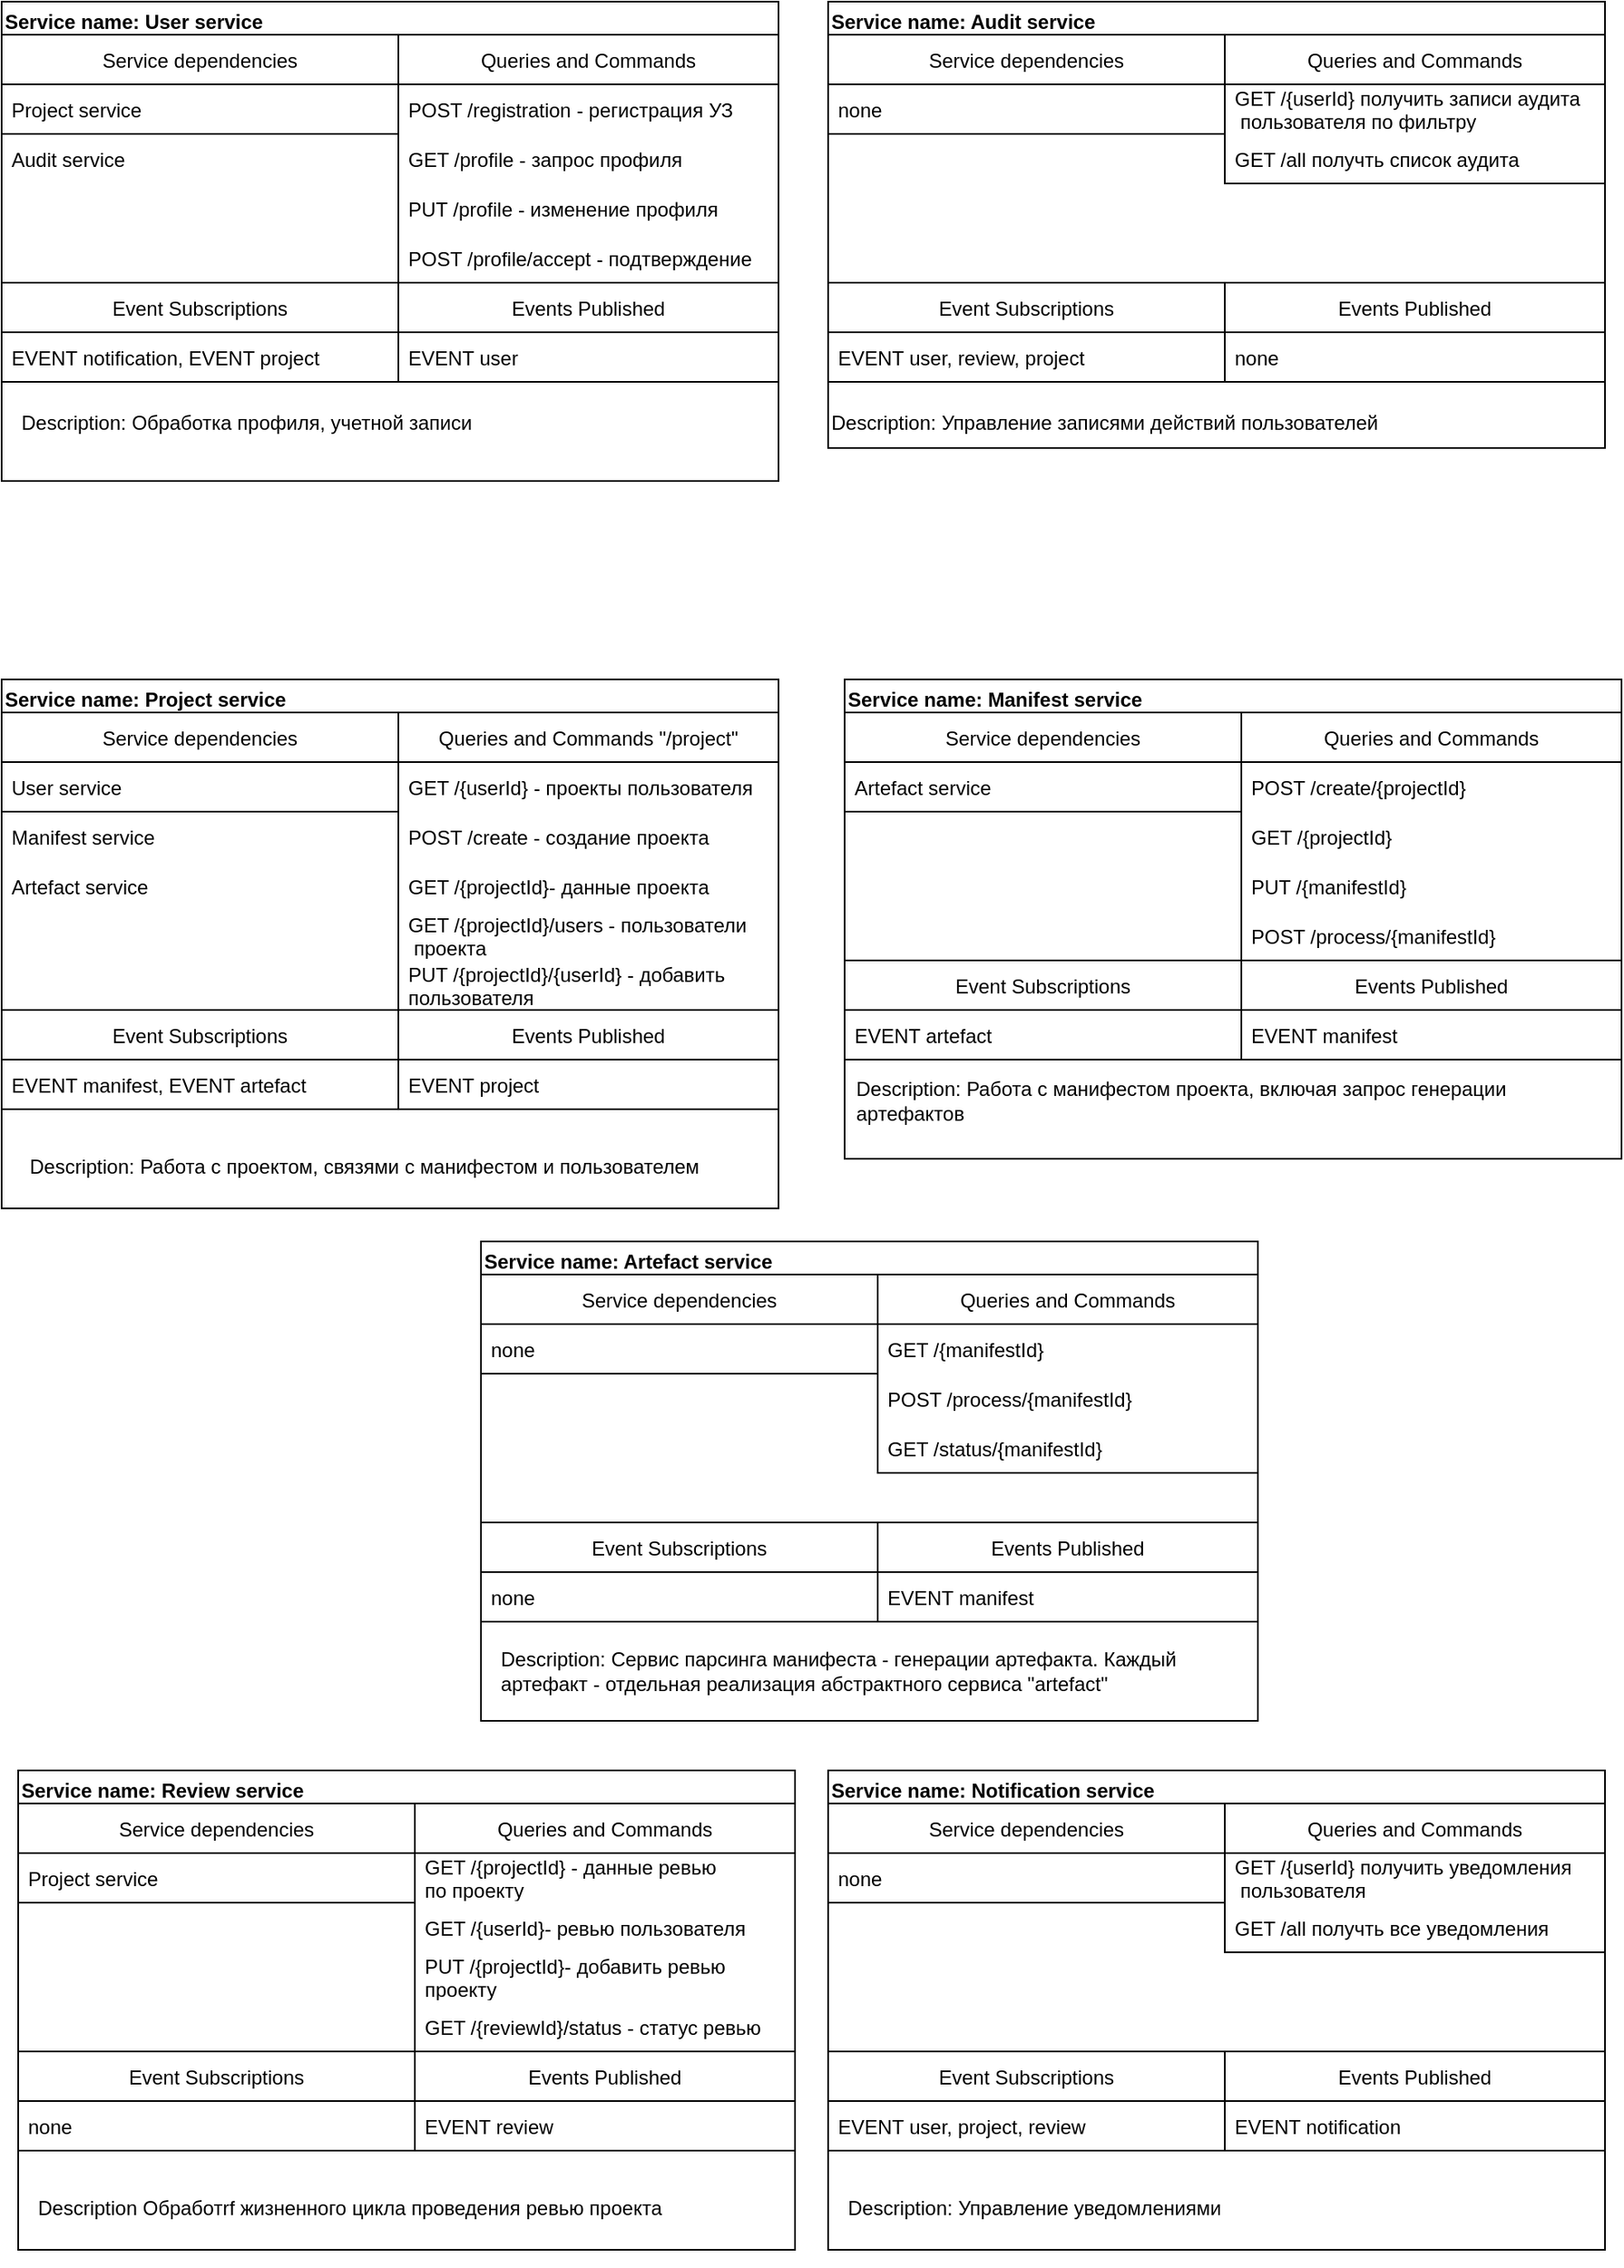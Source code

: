 <mxfile version="24.7.8">
  <diagram id="0mUDbDQYY5CWNxERGzPp" name="Page-1">
    <mxGraphModel dx="2085" dy="1854" grid="1" gridSize="10" guides="1" tooltips="1" connect="1" arrows="1" fold="1" page="1" pageScale="1" pageWidth="850" pageHeight="1100" math="0" shadow="0">
      <root>
        <mxCell id="0" />
        <mxCell id="1" parent="0" />
        <mxCell id="2" value="Service name: User service" style="swimlane;align=left;" parent="1" vertex="1">
          <mxGeometry x="-830" y="-200" width="470" height="290" as="geometry" />
        </mxCell>
        <mxCell id="7" value="Service dependencies" style="swimlane;fontStyle=0;childLayout=stackLayout;horizontal=1;startSize=30;horizontalStack=0;resizeParent=1;resizeParentMax=0;resizeLast=0;collapsible=1;marginBottom=0;" parent="2" vertex="1">
          <mxGeometry y="20" width="240" height="60" as="geometry" />
        </mxCell>
        <mxCell id="8" value="Project service" style="text;strokeColor=none;fillColor=none;align=left;verticalAlign=middle;spacingLeft=4;spacingRight=4;overflow=hidden;points=[[0,0.5],[1,0.5]];portConstraint=eastwest;rotatable=0;" parent="7" vertex="1">
          <mxGeometry y="30" width="240" height="30" as="geometry" />
        </mxCell>
        <mxCell id="11" value="Queries and Commands" style="swimlane;fontStyle=0;childLayout=stackLayout;horizontal=1;startSize=30;horizontalStack=0;resizeParent=1;resizeParentMax=0;resizeLast=0;collapsible=1;marginBottom=0;" parent="2" vertex="1">
          <mxGeometry x="240" y="20" width="230" height="150" as="geometry" />
        </mxCell>
        <mxCell id="12" value="POST /registration - регистрация УЗ" style="text;strokeColor=none;fillColor=none;align=left;verticalAlign=middle;spacingLeft=4;spacingRight=4;overflow=hidden;points=[[0,0.5],[1,0.5]];portConstraint=eastwest;rotatable=0;" parent="11" vertex="1">
          <mxGeometry y="30" width="230" height="30" as="geometry" />
        </mxCell>
        <mxCell id="13" value="GET /profile - запрос профиля" style="text;strokeColor=none;fillColor=none;align=left;verticalAlign=middle;spacingLeft=4;spacingRight=4;overflow=hidden;points=[[0,0.5],[1,0.5]];portConstraint=eastwest;rotatable=0;" parent="11" vertex="1">
          <mxGeometry y="60" width="230" height="30" as="geometry" />
        </mxCell>
        <mxCell id="14" value="PUT /profile - изменение профиля" style="text;strokeColor=none;fillColor=none;align=left;verticalAlign=middle;spacingLeft=4;spacingRight=4;overflow=hidden;points=[[0,0.5],[1,0.5]];portConstraint=eastwest;rotatable=0;" parent="11" vertex="1">
          <mxGeometry y="90" width="230" height="30" as="geometry" />
        </mxCell>
        <mxCell id="49" value="POST /profile/accept - подтверждение " style="text;strokeColor=none;fillColor=none;align=left;verticalAlign=middle;spacingLeft=4;spacingRight=4;overflow=hidden;points=[[0,0.5],[1,0.5]];portConstraint=eastwest;rotatable=0;" parent="11" vertex="1">
          <mxGeometry y="120" width="230" height="30" as="geometry" />
        </mxCell>
        <mxCell id="15" value="Event Subscriptions" style="swimlane;fontStyle=0;childLayout=stackLayout;horizontal=1;startSize=30;horizontalStack=0;resizeParent=1;resizeParentMax=0;resizeLast=0;collapsible=1;marginBottom=0;" parent="2" vertex="1">
          <mxGeometry y="170" width="240" height="60" as="geometry" />
        </mxCell>
        <mxCell id="16" value="EVENT notification, EVENT project" style="text;strokeColor=none;fillColor=none;align=left;verticalAlign=middle;spacingLeft=4;spacingRight=4;overflow=hidden;points=[[0,0.5],[1,0.5]];portConstraint=eastwest;rotatable=0;" parent="15" vertex="1">
          <mxGeometry y="30" width="240" height="30" as="geometry" />
        </mxCell>
        <mxCell id="19" value="Events Published" style="swimlane;fontStyle=0;childLayout=stackLayout;horizontal=1;startSize=30;horizontalStack=0;resizeParent=1;resizeParentMax=0;resizeLast=0;collapsible=1;marginBottom=0;" parent="2" vertex="1">
          <mxGeometry x="240" y="170" width="230" height="60" as="geometry" />
        </mxCell>
        <mxCell id="20" value="EVENT user" style="text;strokeColor=none;fillColor=none;align=left;verticalAlign=middle;spacingLeft=4;spacingRight=4;overflow=hidden;points=[[0,0.5],[1,0.5]];portConstraint=eastwest;rotatable=0;" parent="19" vertex="1">
          <mxGeometry y="30" width="230" height="30" as="geometry" />
        </mxCell>
        <mxCell id="1xdi0xxOt1_PwsO-M3Pz-174" value="Description: Обработка профиля, учетной записи" style="text;html=1;align=left;verticalAlign=middle;whiteSpace=wrap;rounded=0;" parent="2" vertex="1">
          <mxGeometry x="10" y="240" width="440" height="30" as="geometry" />
        </mxCell>
        <mxCell id="PumcNvYcDdkuTD3eGxSo-167" value="Audit service" style="text;strokeColor=none;fillColor=none;align=left;verticalAlign=middle;spacingLeft=4;spacingRight=4;overflow=hidden;points=[[0,0.5],[1,0.5]];portConstraint=eastwest;rotatable=0;" vertex="1" parent="2">
          <mxGeometry y="80" width="240" height="30" as="geometry" />
        </mxCell>
        <mxCell id="23" value="Service name: Project service" style="swimlane;align=left;" parent="1" vertex="1">
          <mxGeometry x="-830" y="210" width="470" height="320" as="geometry" />
        </mxCell>
        <mxCell id="24" value="Service dependencies" style="swimlane;fontStyle=0;childLayout=stackLayout;horizontal=1;startSize=30;horizontalStack=0;resizeParent=1;resizeParentMax=0;resizeLast=0;collapsible=1;marginBottom=0;" parent="23" vertex="1">
          <mxGeometry y="20" width="240" height="60" as="geometry" />
        </mxCell>
        <mxCell id="25" value="User service" style="text;strokeColor=none;fillColor=none;align=left;verticalAlign=middle;spacingLeft=4;spacingRight=4;overflow=hidden;points=[[0,0.5],[1,0.5]];portConstraint=eastwest;rotatable=0;" parent="24" vertex="1">
          <mxGeometry y="30" width="240" height="30" as="geometry" />
        </mxCell>
        <mxCell id="26" value="Queries and Commands &quot;/project&quot;" style="swimlane;fontStyle=0;childLayout=stackLayout;horizontal=1;startSize=30;horizontalStack=0;resizeParent=1;resizeParentMax=0;resizeLast=0;collapsible=1;marginBottom=0;" parent="23" vertex="1">
          <mxGeometry x="240" y="20" width="230" height="180" as="geometry" />
        </mxCell>
        <mxCell id="27" value="GET /{userId} - проекты пользователя" style="text;strokeColor=none;fillColor=none;align=left;verticalAlign=middle;spacingLeft=4;spacingRight=4;overflow=hidden;points=[[0,0.5],[1,0.5]];portConstraint=eastwest;rotatable=0;" parent="26" vertex="1">
          <mxGeometry y="30" width="230" height="30" as="geometry" />
        </mxCell>
        <mxCell id="28" value="POST /create - создание проекта" style="text;strokeColor=none;fillColor=none;align=left;verticalAlign=middle;spacingLeft=4;spacingRight=4;overflow=hidden;points=[[0,0.5],[1,0.5]];portConstraint=eastwest;rotatable=0;" parent="26" vertex="1">
          <mxGeometry y="60" width="230" height="30" as="geometry" />
        </mxCell>
        <mxCell id="29" value="GET /{projectId}- данные проекта" style="text;strokeColor=none;fillColor=none;align=left;verticalAlign=middle;spacingLeft=4;spacingRight=4;overflow=hidden;points=[[0,0.5],[1,0.5]];portConstraint=eastwest;rotatable=0;" parent="26" vertex="1">
          <mxGeometry y="90" width="230" height="30" as="geometry" />
        </mxCell>
        <mxCell id="34" value="GET /{projectId}/users - пользователи&#xa; проекта " style="text;strokeColor=none;fillColor=none;align=left;verticalAlign=middle;spacingLeft=4;spacingRight=4;overflow=hidden;points=[[0,0.5],[1,0.5]];portConstraint=eastwest;rotatable=0;" parent="26" vertex="1">
          <mxGeometry y="120" width="230" height="30" as="geometry" />
        </mxCell>
        <mxCell id="PumcNvYcDdkuTD3eGxSo-170" value="PUT /{projectId}/{userId} - добавить &#xa;пользователя" style="text;strokeColor=none;fillColor=none;align=left;verticalAlign=middle;spacingLeft=4;spacingRight=4;overflow=hidden;points=[[0,0.5],[1,0.5]];portConstraint=eastwest;rotatable=0;" vertex="1" parent="26">
          <mxGeometry y="150" width="230" height="30" as="geometry" />
        </mxCell>
        <mxCell id="30" value="Event Subscriptions" style="swimlane;fontStyle=0;childLayout=stackLayout;horizontal=1;startSize=30;horizontalStack=0;resizeParent=1;resizeParentMax=0;resizeLast=0;collapsible=1;marginBottom=0;" parent="23" vertex="1">
          <mxGeometry y="200" width="240" height="60" as="geometry" />
        </mxCell>
        <mxCell id="31" value="EVENT manifest, EVENT artefact" style="text;strokeColor=none;fillColor=none;align=left;verticalAlign=middle;spacingLeft=4;spacingRight=4;overflow=hidden;points=[[0,0.5],[1,0.5]];portConstraint=eastwest;rotatable=0;" parent="30" vertex="1">
          <mxGeometry y="30" width="240" height="30" as="geometry" />
        </mxCell>
        <mxCell id="32" value="Events Published" style="swimlane;fontStyle=0;childLayout=stackLayout;horizontal=1;startSize=30;horizontalStack=0;resizeParent=1;resizeParentMax=0;resizeLast=0;collapsible=1;marginBottom=0;" parent="23" vertex="1">
          <mxGeometry x="240" y="200" width="230" height="60" as="geometry" />
        </mxCell>
        <mxCell id="33" value="EVENT project" style="text;strokeColor=none;fillColor=none;align=left;verticalAlign=middle;spacingLeft=4;spacingRight=4;overflow=hidden;points=[[0,0.5],[1,0.5]];portConstraint=eastwest;rotatable=0;" parent="32" vertex="1">
          <mxGeometry y="30" width="230" height="30" as="geometry" />
        </mxCell>
        <mxCell id="35" value="Manifest service" style="text;strokeColor=none;fillColor=none;align=left;verticalAlign=middle;spacingLeft=4;spacingRight=4;overflow=hidden;points=[[0,0.5],[1,0.5]];portConstraint=eastwest;rotatable=0;" parent="23" vertex="1">
          <mxGeometry y="80" width="240" height="30" as="geometry" />
        </mxCell>
        <mxCell id="1xdi0xxOt1_PwsO-M3Pz-175" value="Description: Работа с проектом, связями с манифестом и пользователем" style="text;html=1;align=left;verticalAlign=middle;whiteSpace=wrap;rounded=0;" parent="23" vertex="1">
          <mxGeometry x="15" y="280" width="440" height="30" as="geometry" />
        </mxCell>
        <mxCell id="PumcNvYcDdkuTD3eGxSo-168" value="Artefact service" style="text;strokeColor=none;fillColor=none;align=left;verticalAlign=middle;spacingLeft=4;spacingRight=4;overflow=hidden;points=[[0,0.5],[1,0.5]];portConstraint=eastwest;rotatable=0;" vertex="1" parent="23">
          <mxGeometry y="110" width="240" height="30" as="geometry" />
        </mxCell>
        <mxCell id="36" value="Service name: Manifest service" style="swimlane;align=left;" parent="1" vertex="1">
          <mxGeometry x="-320" y="210" width="470" height="290" as="geometry" />
        </mxCell>
        <mxCell id="37" value="Service dependencies" style="swimlane;fontStyle=0;childLayout=stackLayout;horizontal=1;startSize=30;horizontalStack=0;resizeParent=1;resizeParentMax=0;resizeLast=0;collapsible=1;marginBottom=0;" parent="36" vertex="1">
          <mxGeometry y="20" width="240" height="60" as="geometry" />
        </mxCell>
        <mxCell id="PumcNvYcDdkuTD3eGxSo-171" value="Artefact service" style="text;strokeColor=none;fillColor=none;align=left;verticalAlign=middle;spacingLeft=4;spacingRight=4;overflow=hidden;points=[[0,0.5],[1,0.5]];portConstraint=eastwest;rotatable=0;" vertex="1" parent="37">
          <mxGeometry y="30" width="240" height="30" as="geometry" />
        </mxCell>
        <mxCell id="39" value="Queries and Commands" style="swimlane;fontStyle=0;childLayout=stackLayout;horizontal=1;startSize=30;horizontalStack=0;resizeParent=1;resizeParentMax=0;resizeLast=0;collapsible=1;marginBottom=0;" parent="36" vertex="1">
          <mxGeometry x="240" y="20" width="230" height="150" as="geometry" />
        </mxCell>
        <mxCell id="40" value="POST /create/{projectId}" style="text;strokeColor=none;fillColor=none;align=left;verticalAlign=middle;spacingLeft=4;spacingRight=4;overflow=hidden;points=[[0,0.5],[1,0.5]];portConstraint=eastwest;rotatable=0;" parent="39" vertex="1">
          <mxGeometry y="30" width="230" height="30" as="geometry" />
        </mxCell>
        <mxCell id="41" value="GET /{projectId}" style="text;strokeColor=none;fillColor=none;align=left;verticalAlign=middle;spacingLeft=4;spacingRight=4;overflow=hidden;points=[[0,0.5],[1,0.5]];portConstraint=eastwest;rotatable=0;" parent="39" vertex="1">
          <mxGeometry y="60" width="230" height="30" as="geometry" />
        </mxCell>
        <mxCell id="42" value="PUT /{manifestId}" style="text;strokeColor=none;fillColor=none;align=left;verticalAlign=middle;spacingLeft=4;spacingRight=4;overflow=hidden;points=[[0,0.5],[1,0.5]];portConstraint=eastwest;rotatable=0;" parent="39" vertex="1">
          <mxGeometry y="90" width="230" height="30" as="geometry" />
        </mxCell>
        <mxCell id="43" value="POST /process/{manifestId}" style="text;strokeColor=none;fillColor=none;align=left;verticalAlign=middle;spacingLeft=4;spacingRight=4;overflow=hidden;points=[[0,0.5],[1,0.5]];portConstraint=eastwest;rotatable=0;" parent="39" vertex="1">
          <mxGeometry y="120" width="230" height="30" as="geometry" />
        </mxCell>
        <mxCell id="44" value="Event Subscriptions" style="swimlane;fontStyle=0;childLayout=stackLayout;horizontal=1;startSize=30;horizontalStack=0;resizeParent=1;resizeParentMax=0;resizeLast=0;collapsible=1;marginBottom=0;" parent="36" vertex="1">
          <mxGeometry y="170" width="240" height="60" as="geometry" />
        </mxCell>
        <mxCell id="45" value="EVENT artefact" style="text;strokeColor=none;fillColor=none;align=left;verticalAlign=middle;spacingLeft=4;spacingRight=4;overflow=hidden;points=[[0,0.5],[1,0.5]];portConstraint=eastwest;rotatable=0;" parent="44" vertex="1">
          <mxGeometry y="30" width="240" height="30" as="geometry" />
        </mxCell>
        <mxCell id="46" value="Events Published" style="swimlane;fontStyle=0;childLayout=stackLayout;horizontal=1;startSize=30;horizontalStack=0;resizeParent=1;resizeParentMax=0;resizeLast=0;collapsible=1;marginBottom=0;" parent="36" vertex="1">
          <mxGeometry x="240" y="170" width="230" height="60" as="geometry" />
        </mxCell>
        <mxCell id="47" value="EVENT manifest" style="text;strokeColor=none;fillColor=none;align=left;verticalAlign=middle;spacingLeft=4;spacingRight=4;overflow=hidden;points=[[0,0.5],[1,0.5]];portConstraint=eastwest;rotatable=0;" parent="46" vertex="1">
          <mxGeometry y="30" width="230" height="30" as="geometry" />
        </mxCell>
        <mxCell id="1xdi0xxOt1_PwsO-M3Pz-176" value="Description: Работа с манифестом проекта, включая запрос генерации артефактов" style="text;html=1;align=left;verticalAlign=middle;whiteSpace=wrap;rounded=0;" parent="36" vertex="1">
          <mxGeometry x="5" y="240" width="445" height="30" as="geometry" />
        </mxCell>
        <mxCell id="51" value="Service name: Artefact service" style="swimlane;align=left;" parent="1" vertex="1">
          <mxGeometry x="-540" y="550" width="470" height="290" as="geometry" />
        </mxCell>
        <mxCell id="52" value="Service dependencies" style="swimlane;fontStyle=0;childLayout=stackLayout;horizontal=1;startSize=30;horizontalStack=0;resizeParent=1;resizeParentMax=0;resizeLast=0;collapsible=1;marginBottom=0;" parent="51" vertex="1">
          <mxGeometry y="20" width="240" height="60" as="geometry" />
        </mxCell>
        <mxCell id="64" value="none" style="text;strokeColor=none;fillColor=none;align=left;verticalAlign=middle;spacingLeft=4;spacingRight=4;overflow=hidden;points=[[0,0.5],[1,0.5]];portConstraint=eastwest;rotatable=0;" parent="52" vertex="1">
          <mxGeometry y="30" width="240" height="30" as="geometry" />
        </mxCell>
        <mxCell id="54" value="Queries and Commands" style="swimlane;fontStyle=0;childLayout=stackLayout;horizontal=1;startSize=30;horizontalStack=0;resizeParent=1;resizeParentMax=0;resizeLast=0;collapsible=1;marginBottom=0;" parent="51" vertex="1">
          <mxGeometry x="240" y="20" width="230" height="120" as="geometry" />
        </mxCell>
        <mxCell id="55" value="GET /{manifestId}" style="text;strokeColor=none;fillColor=none;align=left;verticalAlign=middle;spacingLeft=4;spacingRight=4;overflow=hidden;points=[[0,0.5],[1,0.5]];portConstraint=eastwest;rotatable=0;" parent="54" vertex="1">
          <mxGeometry y="30" width="230" height="30" as="geometry" />
        </mxCell>
        <mxCell id="56" value="POST /process/{manifestId}" style="text;strokeColor=none;fillColor=none;align=left;verticalAlign=middle;spacingLeft=4;spacingRight=4;overflow=hidden;points=[[0,0.5],[1,0.5]];portConstraint=eastwest;rotatable=0;" parent="54" vertex="1">
          <mxGeometry y="60" width="230" height="30" as="geometry" />
        </mxCell>
        <mxCell id="58" value="GET /status/{manifestId}" style="text;strokeColor=none;fillColor=none;align=left;verticalAlign=middle;spacingLeft=4;spacingRight=4;overflow=hidden;points=[[0,0.5],[1,0.5]];portConstraint=eastwest;rotatable=0;" parent="54" vertex="1">
          <mxGeometry y="90" width="230" height="30" as="geometry" />
        </mxCell>
        <mxCell id="59" value="Event Subscriptions" style="swimlane;fontStyle=0;childLayout=stackLayout;horizontal=1;startSize=30;horizontalStack=0;resizeParent=1;resizeParentMax=0;resizeLast=0;collapsible=1;marginBottom=0;" parent="51" vertex="1">
          <mxGeometry y="170" width="240" height="60" as="geometry" />
        </mxCell>
        <mxCell id="60" value="none" style="text;strokeColor=none;fillColor=none;align=left;verticalAlign=middle;spacingLeft=4;spacingRight=4;overflow=hidden;points=[[0,0.5],[1,0.5]];portConstraint=eastwest;rotatable=0;" parent="59" vertex="1">
          <mxGeometry y="30" width="240" height="30" as="geometry" />
        </mxCell>
        <mxCell id="61" value="Events Published" style="swimlane;fontStyle=0;childLayout=stackLayout;horizontal=1;startSize=30;horizontalStack=0;resizeParent=1;resizeParentMax=0;resizeLast=0;collapsible=1;marginBottom=0;" parent="51" vertex="1">
          <mxGeometry x="240" y="170" width="230" height="60" as="geometry" />
        </mxCell>
        <mxCell id="62" value="EVENT manifest" style="text;strokeColor=none;fillColor=none;align=left;verticalAlign=middle;spacingLeft=4;spacingRight=4;overflow=hidden;points=[[0,0.5],[1,0.5]];portConstraint=eastwest;rotatable=0;" parent="61" vertex="1">
          <mxGeometry y="30" width="230" height="30" as="geometry" />
        </mxCell>
        <mxCell id="1xdi0xxOt1_PwsO-M3Pz-171" value="Description: Сервис парсинга манифеста - генерации артефакта. Каждый артефакт - отдельная реализация абстрактного сервиса &quot;artefact&quot;" style="text;html=1;align=left;verticalAlign=middle;whiteSpace=wrap;rounded=0;" parent="51" vertex="1">
          <mxGeometry x="10" y="245" width="440" height="30" as="geometry" />
        </mxCell>
        <mxCell id="65" value="Service name: Audit service" style="swimlane;align=left;" parent="1" vertex="1">
          <mxGeometry x="-330" y="-200" width="470" height="270" as="geometry" />
        </mxCell>
        <mxCell id="66" value="Service dependencies" style="swimlane;fontStyle=0;childLayout=stackLayout;horizontal=1;startSize=30;horizontalStack=0;resizeParent=1;resizeParentMax=0;resizeLast=0;collapsible=1;marginBottom=0;" parent="65" vertex="1">
          <mxGeometry y="20" width="240" height="60" as="geometry" />
        </mxCell>
        <mxCell id="76" value="none" style="text;strokeColor=none;fillColor=none;align=left;verticalAlign=middle;spacingLeft=4;spacingRight=4;overflow=hidden;points=[[0,0.5],[1,0.5]];portConstraint=eastwest;rotatable=0;" parent="66" vertex="1">
          <mxGeometry y="30" width="240" height="30" as="geometry" />
        </mxCell>
        <mxCell id="68" value="Queries and Commands" style="swimlane;fontStyle=0;childLayout=stackLayout;horizontal=1;startSize=30;horizontalStack=0;resizeParent=1;resizeParentMax=0;resizeLast=0;collapsible=1;marginBottom=0;" parent="65" vertex="1">
          <mxGeometry x="240" y="20" width="230" height="90" as="geometry" />
        </mxCell>
        <mxCell id="PumcNvYcDdkuTD3eGxSo-173" value="GET /{userId} получить записи аудита&#xa; пользователя по фильтру" style="text;strokeColor=none;fillColor=none;align=left;verticalAlign=middle;spacingLeft=4;spacingRight=4;overflow=hidden;points=[[0,0.5],[1,0.5]];portConstraint=eastwest;rotatable=0;" vertex="1" parent="68">
          <mxGeometry y="30" width="230" height="30" as="geometry" />
        </mxCell>
        <mxCell id="PumcNvYcDdkuTD3eGxSo-174" value="GET /all получть список аудита " style="text;strokeColor=none;fillColor=none;align=left;verticalAlign=middle;spacingLeft=4;spacingRight=4;overflow=hidden;points=[[0,0.5],[1,0.5]];portConstraint=eastwest;rotatable=0;" vertex="1" parent="68">
          <mxGeometry y="60" width="230" height="30" as="geometry" />
        </mxCell>
        <mxCell id="72" value="Event Subscriptions" style="swimlane;fontStyle=0;childLayout=stackLayout;horizontal=1;startSize=30;horizontalStack=0;resizeParent=1;resizeParentMax=0;resizeLast=0;collapsible=1;marginBottom=0;" parent="65" vertex="1">
          <mxGeometry y="170" width="240" height="60" as="geometry" />
        </mxCell>
        <mxCell id="82" value="EVENT user, review, project" style="text;strokeColor=none;fillColor=none;align=left;verticalAlign=middle;spacingLeft=4;spacingRight=4;overflow=hidden;points=[[0,0.5],[1,0.5]];portConstraint=eastwest;rotatable=0;" parent="72" vertex="1">
          <mxGeometry y="30" width="240" height="30" as="geometry" />
        </mxCell>
        <mxCell id="74" value="Events Published" style="swimlane;fontStyle=0;childLayout=stackLayout;horizontal=1;startSize=30;horizontalStack=0;resizeParent=1;resizeParentMax=0;resizeLast=0;collapsible=1;marginBottom=0;" parent="65" vertex="1">
          <mxGeometry x="240" y="170" width="230" height="60" as="geometry" />
        </mxCell>
        <mxCell id="81" value="none" style="text;strokeColor=none;fillColor=none;align=left;verticalAlign=middle;spacingLeft=4;spacingRight=4;overflow=hidden;points=[[0,0.5],[1,0.5]];portConstraint=eastwest;rotatable=0;" parent="74" vertex="1">
          <mxGeometry y="30" width="230" height="30" as="geometry" />
        </mxCell>
        <mxCell id="1xdi0xxOt1_PwsO-M3Pz-172" value="Description: Управление записями действий пользователей" style="text;html=1;align=left;verticalAlign=middle;whiteSpace=wrap;rounded=0;" parent="65" vertex="1">
          <mxGeometry y="240" width="450" height="30" as="geometry" />
        </mxCell>
        <mxCell id="99" value="Service name: Review service" style="swimlane;align=left;" parent="1" vertex="1">
          <mxGeometry x="-820" y="870" width="470" height="290" as="geometry" />
        </mxCell>
        <mxCell id="100" value="Service dependencies" style="swimlane;fontStyle=0;childLayout=stackLayout;horizontal=1;startSize=30;horizontalStack=0;resizeParent=1;resizeParentMax=0;resizeLast=0;collapsible=1;marginBottom=0;" parent="99" vertex="1">
          <mxGeometry y="20" width="240" height="60" as="geometry" />
        </mxCell>
        <mxCell id="101" value="Project service" style="text;strokeColor=none;fillColor=none;align=left;verticalAlign=middle;spacingLeft=4;spacingRight=4;overflow=hidden;points=[[0,0.5],[1,0.5]];portConstraint=eastwest;rotatable=0;" parent="100" vertex="1">
          <mxGeometry y="30" width="240" height="30" as="geometry" />
        </mxCell>
        <mxCell id="103" value="Queries and Commands" style="swimlane;fontStyle=0;childLayout=stackLayout;horizontal=1;startSize=30;horizontalStack=0;resizeParent=1;resizeParentMax=0;resizeLast=0;collapsible=1;marginBottom=0;" parent="99" vertex="1">
          <mxGeometry x="240" y="20" width="230" height="150" as="geometry" />
        </mxCell>
        <mxCell id="104" value="GET /{projectId} - данные ревью &#xa;по проекту" style="text;strokeColor=none;fillColor=none;align=left;verticalAlign=middle;spacingLeft=4;spacingRight=4;overflow=hidden;points=[[0,0.5],[1,0.5]];portConstraint=eastwest;rotatable=0;" parent="103" vertex="1">
          <mxGeometry y="30" width="230" height="30" as="geometry" />
        </mxCell>
        <mxCell id="105" value="GET /{userId}- ревью пользователя" style="text;strokeColor=none;fillColor=none;align=left;verticalAlign=middle;spacingLeft=4;spacingRight=4;overflow=hidden;points=[[0,0.5],[1,0.5]];portConstraint=eastwest;rotatable=0;" parent="103" vertex="1">
          <mxGeometry y="60" width="230" height="30" as="geometry" />
        </mxCell>
        <mxCell id="106" value="PUT /{projectId}- добавить ревью &#xa;проекту" style="text;strokeColor=none;fillColor=none;align=left;verticalAlign=middle;spacingLeft=4;spacingRight=4;overflow=hidden;points=[[0,0.5],[1,0.5]];portConstraint=eastwest;rotatable=0;" parent="103" vertex="1">
          <mxGeometry y="90" width="230" height="30" as="geometry" />
        </mxCell>
        <mxCell id="107" value="GET /{reviewId}/status - статус ревью" style="text;strokeColor=none;fillColor=none;align=left;verticalAlign=middle;spacingLeft=4;spacingRight=4;overflow=hidden;points=[[0,0.5],[1,0.5]];portConstraint=eastwest;rotatable=0;" parent="103" vertex="1">
          <mxGeometry y="120" width="230" height="30" as="geometry" />
        </mxCell>
        <mxCell id="108" value="Event Subscriptions" style="swimlane;fontStyle=0;childLayout=stackLayout;horizontal=1;startSize=30;horizontalStack=0;resizeParent=1;resizeParentMax=0;resizeLast=0;collapsible=1;marginBottom=0;" parent="99" vertex="1">
          <mxGeometry y="170" width="240" height="60" as="geometry" />
        </mxCell>
        <mxCell id="115" value="none" style="text;strokeColor=none;fillColor=none;align=left;verticalAlign=middle;spacingLeft=4;spacingRight=4;overflow=hidden;points=[[0,0.5],[1,0.5]];portConstraint=eastwest;rotatable=0;" parent="108" vertex="1">
          <mxGeometry y="30" width="240" height="30" as="geometry" />
        </mxCell>
        <mxCell id="111" value="Events Published" style="swimlane;fontStyle=0;childLayout=stackLayout;horizontal=1;startSize=30;horizontalStack=0;resizeParent=1;resizeParentMax=0;resizeLast=0;collapsible=1;marginBottom=0;" parent="99" vertex="1">
          <mxGeometry x="240" y="170" width="230" height="60" as="geometry" />
        </mxCell>
        <mxCell id="114" value="EVENT review" style="text;strokeColor=none;fillColor=none;align=left;verticalAlign=middle;spacingLeft=4;spacingRight=4;overflow=hidden;points=[[0,0.5],[1,0.5]];portConstraint=eastwest;rotatable=0;" parent="111" vertex="1">
          <mxGeometry y="30" width="230" height="30" as="geometry" />
        </mxCell>
        <mxCell id="1xdi0xxOt1_PwsO-M3Pz-167" value="Description Обработrf жизненного цикла проведения ревью проекта" style="text;html=1;align=left;verticalAlign=middle;whiteSpace=wrap;rounded=0;" parent="99" vertex="1">
          <mxGeometry x="10" y="230" width="450" height="70" as="geometry" />
        </mxCell>
        <mxCell id="117" value="Service name: Notification service" style="swimlane;align=left;" parent="1" vertex="1">
          <mxGeometry x="-330" y="870" width="470" height="290" as="geometry" />
        </mxCell>
        <mxCell id="118" value="Service dependencies" style="swimlane;fontStyle=0;childLayout=stackLayout;horizontal=1;startSize=30;horizontalStack=0;resizeParent=1;resizeParentMax=0;resizeLast=0;collapsible=1;marginBottom=0;" parent="117" vertex="1">
          <mxGeometry y="20" width="240" height="60" as="geometry" />
        </mxCell>
        <mxCell id="135" value="none" style="text;strokeColor=none;fillColor=none;align=left;verticalAlign=middle;spacingLeft=4;spacingRight=4;overflow=hidden;points=[[0,0.5],[1,0.5]];portConstraint=eastwest;rotatable=0;" parent="118" vertex="1">
          <mxGeometry y="30" width="240" height="30" as="geometry" />
        </mxCell>
        <mxCell id="122" value="Queries and Commands" style="swimlane;fontStyle=0;childLayout=stackLayout;horizontal=1;startSize=30;horizontalStack=0;resizeParent=1;resizeParentMax=0;resizeLast=0;collapsible=1;marginBottom=0;" parent="117" vertex="1">
          <mxGeometry x="240" y="20" width="230" height="90" as="geometry" />
        </mxCell>
        <mxCell id="123" value="GET /{userId} получить уведомления&#xa; пользователя" style="text;strokeColor=none;fillColor=none;align=left;verticalAlign=middle;spacingLeft=4;spacingRight=4;overflow=hidden;points=[[0,0.5],[1,0.5]];portConstraint=eastwest;rotatable=0;" parent="122" vertex="1">
          <mxGeometry y="30" width="230" height="30" as="geometry" />
        </mxCell>
        <mxCell id="124" value="GET /all получть все уведомления" style="text;strokeColor=none;fillColor=none;align=left;verticalAlign=middle;spacingLeft=4;spacingRight=4;overflow=hidden;points=[[0,0.5],[1,0.5]];portConstraint=eastwest;rotatable=0;" parent="122" vertex="1">
          <mxGeometry y="60" width="230" height="30" as="geometry" />
        </mxCell>
        <mxCell id="127" value="Event Subscriptions" style="swimlane;fontStyle=0;childLayout=stackLayout;horizontal=1;startSize=30;horizontalStack=0;resizeParent=1;resizeParentMax=0;resizeLast=0;collapsible=1;marginBottom=0;" parent="117" vertex="1">
          <mxGeometry y="170" width="240" height="60" as="geometry" />
        </mxCell>
        <mxCell id="130" value="EVENT user, project, review" style="text;strokeColor=none;fillColor=none;align=left;verticalAlign=middle;spacingLeft=4;spacingRight=4;overflow=hidden;points=[[0,0.5],[1,0.5]];portConstraint=eastwest;rotatable=0;" parent="127" vertex="1">
          <mxGeometry y="30" width="240" height="30" as="geometry" />
        </mxCell>
        <mxCell id="131" value="Events Published" style="swimlane;fontStyle=0;childLayout=stackLayout;horizontal=1;startSize=30;horizontalStack=0;resizeParent=1;resizeParentMax=0;resizeLast=0;collapsible=1;marginBottom=0;" parent="117" vertex="1">
          <mxGeometry x="240" y="170" width="230" height="60" as="geometry" />
        </mxCell>
        <mxCell id="132" value="EVENT notification" style="text;strokeColor=none;fillColor=none;align=left;verticalAlign=middle;spacingLeft=4;spacingRight=4;overflow=hidden;points=[[0,0.5],[1,0.5]];portConstraint=eastwest;rotatable=0;" parent="131" vertex="1">
          <mxGeometry y="30" width="230" height="30" as="geometry" />
        </mxCell>
        <mxCell id="1xdi0xxOt1_PwsO-M3Pz-168" value="Description: Управление уведомлениями" style="text;html=1;align=left;verticalAlign=middle;whiteSpace=wrap;rounded=0;" parent="117" vertex="1">
          <mxGeometry x="10" y="250" width="430" height="30" as="geometry" />
        </mxCell>
      </root>
    </mxGraphModel>
  </diagram>
</mxfile>
